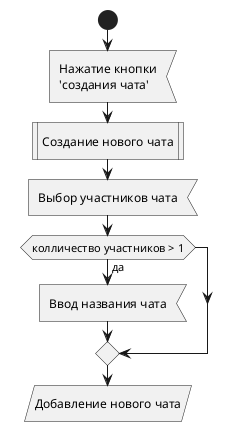 @startuml creatingChats
'https://plantuml.com/activity-diagram-beta
start
    :Нажатие кнопки\n'создания чата'<
    :Создание нового чата|

    :Выбор участников чата<
    if(колличество участников > 1)is (да) then
        :Ввод названия чата<

        else
    endif
    :Добавление нового чата/
@enduml
